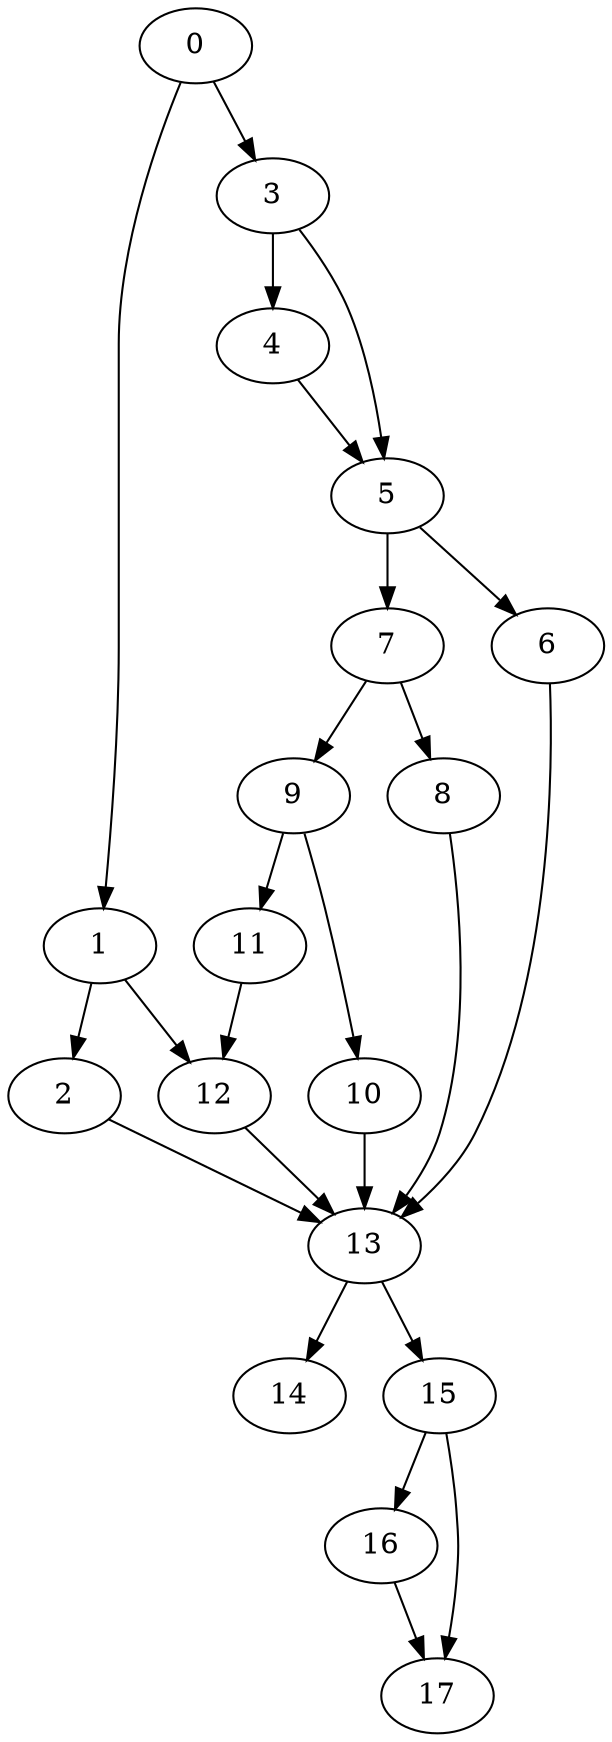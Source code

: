 digraph {
	0
	1
	2
	3
	4
	5
	6
	7
	8
	9
	10
	11
	12
	13
	14
	15
	16
	17
	1 -> 2
	0 -> 3
	3 -> 4
	15 -> 16
	0 -> 1
	9 -> 11
	13 -> 15
	6 -> 13
	8 -> 13
	10 -> 13
	12 -> 13
	2 -> 13
	15 -> 17
	16 -> 17
	3 -> 5
	4 -> 5
	5 -> 6
	5 -> 7
	7 -> 8
	7 -> 9
	9 -> 10
	1 -> 12
	11 -> 12
	13 -> 14
}
